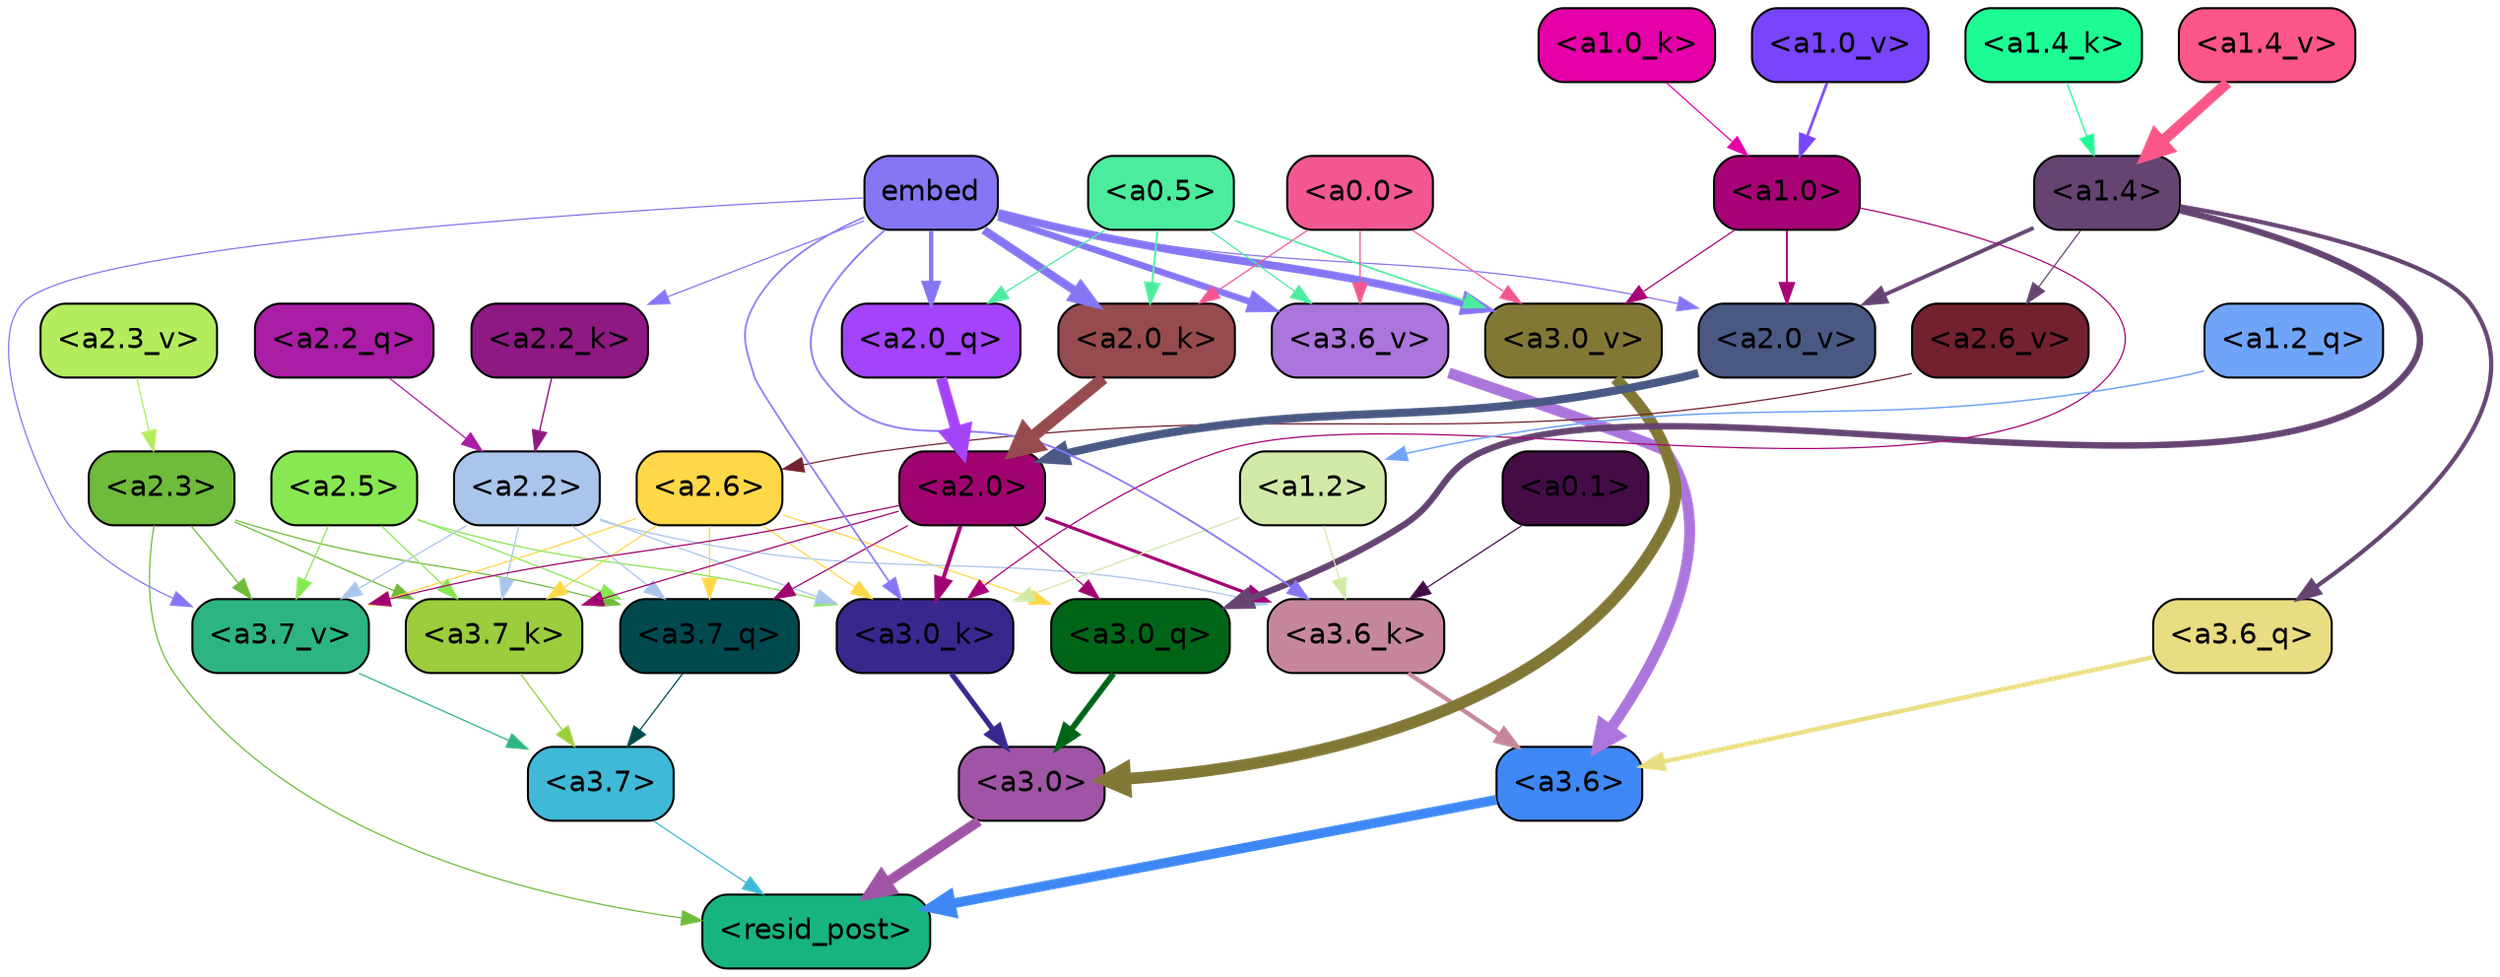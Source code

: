 strict digraph "" {
	graph [bgcolor=transparent,
		layout=dot,
		overlap=false,
		splines=true
	];
	"<a3.7>"	[color=black,
		fillcolor="#3fb9d7",
		fontname=Helvetica,
		shape=box,
		style="filled, rounded"];
	"<resid_post>"	[color=black,
		fillcolor="#17b481",
		fontname=Helvetica,
		shape=box,
		style="filled, rounded"];
	"<a3.7>" -> "<resid_post>"	[color="#3fb9d7",
		penwidth=0.6];
	"<a3.6>"	[color=black,
		fillcolor="#3e88f5",
		fontname=Helvetica,
		shape=box,
		style="filled, rounded"];
	"<a3.6>" -> "<resid_post>"	[color="#3e88f5",
		penwidth=4.751592040061951];
	"<a3.0>"	[color=black,
		fillcolor="#a054a5",
		fontname=Helvetica,
		shape=box,
		style="filled, rounded"];
	"<a3.0>" -> "<resid_post>"	[color="#a054a5",
		penwidth=4.904066681861877];
	"<a2.3>"	[color=black,
		fillcolor="#6fbb3b",
		fontname=Helvetica,
		shape=box,
		style="filled, rounded"];
	"<a2.3>" -> "<resid_post>"	[color="#6fbb3b",
		penwidth=0.6];
	"<a3.7_q>"	[color=black,
		fillcolor="#004a4d",
		fontname=Helvetica,
		shape=box,
		style="filled, rounded"];
	"<a2.3>" -> "<a3.7_q>"	[color="#6fbb3b",
		penwidth=0.6];
	"<a3.7_k>"	[color=black,
		fillcolor="#9bcd3d",
		fontname=Helvetica,
		shape=box,
		style="filled, rounded"];
	"<a2.3>" -> "<a3.7_k>"	[color="#6fbb3b",
		penwidth=0.6069068089127541];
	"<a3.7_v>"	[color=black,
		fillcolor="#2db581",
		fontname=Helvetica,
		shape=box,
		style="filled, rounded"];
	"<a2.3>" -> "<a3.7_v>"	[color="#6fbb3b",
		penwidth=0.6];
	"<a3.7_q>" -> "<a3.7>"	[color="#004a4d",
		penwidth=0.6];
	"<a3.6_q>"	[color=black,
		fillcolor="#e8dd81",
		fontname=Helvetica,
		shape=box,
		style="filled, rounded"];
	"<a3.6_q>" -> "<a3.6>"	[color="#e8dd81",
		penwidth=2.160832464694977];
	"<a3.0_q>"	[color=black,
		fillcolor="#016518",
		fontname=Helvetica,
		shape=box,
		style="filled, rounded"];
	"<a3.0_q>" -> "<a3.0>"	[color="#016518",
		penwidth=2.870753765106201];
	"<a3.7_k>" -> "<a3.7>"	[color="#9bcd3d",
		penwidth=0.6];
	"<a3.6_k>"	[color=black,
		fillcolor="#c7879a",
		fontname=Helvetica,
		shape=box,
		style="filled, rounded"];
	"<a3.6_k>" -> "<a3.6>"	[color="#c7879a",
		penwidth=2.13908451795578];
	"<a3.0_k>"	[color=black,
		fillcolor="#38288e",
		fontname=Helvetica,
		shape=box,
		style="filled, rounded"];
	"<a3.0_k>" -> "<a3.0>"	[color="#38288e",
		penwidth=2.520303964614868];
	"<a3.7_v>" -> "<a3.7>"	[color="#2db581",
		penwidth=0.6];
	"<a3.6_v>"	[color=black,
		fillcolor="#ab75dc",
		fontname=Helvetica,
		shape=box,
		style="filled, rounded"];
	"<a3.6_v>" -> "<a3.6>"	[color="#ab75dc",
		penwidth=5.297133803367615];
	"<a3.0_v>"	[color=black,
		fillcolor="#817836",
		fontname=Helvetica,
		shape=box,
		style="filled, rounded"];
	"<a3.0_v>" -> "<a3.0>"	[color="#817836",
		penwidth=5.680712580680847];
	"<a2.6>"	[color=black,
		fillcolor="#ffd747",
		fontname=Helvetica,
		shape=box,
		style="filled, rounded"];
	"<a2.6>" -> "<a3.7_q>"	[color="#ffd747",
		penwidth=0.6];
	"<a2.6>" -> "<a3.0_q>"	[color="#ffd747",
		penwidth=0.6];
	"<a2.6>" -> "<a3.7_k>"	[color="#ffd747",
		penwidth=0.6];
	"<a2.6>" -> "<a3.0_k>"	[color="#ffd747",
		penwidth=0.6];
	"<a2.6>" -> "<a3.7_v>"	[color="#ffd747",
		penwidth=0.6];
	"<a2.5>"	[color=black,
		fillcolor="#88e852",
		fontname=Helvetica,
		shape=box,
		style="filled, rounded"];
	"<a2.5>" -> "<a3.7_q>"	[color="#88e852",
		penwidth=0.6];
	"<a2.5>" -> "<a3.7_k>"	[color="#88e852",
		penwidth=0.6];
	"<a2.5>" -> "<a3.0_k>"	[color="#88e852",
		penwidth=0.6];
	"<a2.5>" -> "<a3.7_v>"	[color="#88e852",
		penwidth=0.6];
	"<a2.2>"	[color=black,
		fillcolor="#a9c5eb",
		fontname=Helvetica,
		shape=box,
		style="filled, rounded"];
	"<a2.2>" -> "<a3.7_q>"	[color="#a9c5eb",
		penwidth=0.6];
	"<a2.2>" -> "<a3.7_k>"	[color="#a9c5eb",
		penwidth=0.6];
	"<a2.2>" -> "<a3.6_k>"	[color="#a9c5eb",
		penwidth=0.6];
	"<a2.2>" -> "<a3.0_k>"	[color="#a9c5eb",
		penwidth=0.6];
	"<a2.2>" -> "<a3.7_v>"	[color="#a9c5eb",
		penwidth=0.6];
	"<a2.0>"	[color=black,
		fillcolor="#a00370",
		fontname=Helvetica,
		shape=box,
		style="filled, rounded"];
	"<a2.0>" -> "<a3.7_q>"	[color="#a00370",
		penwidth=0.6];
	"<a2.0>" -> "<a3.0_q>"	[color="#a00370",
		penwidth=0.6];
	"<a2.0>" -> "<a3.7_k>"	[color="#a00370",
		penwidth=0.6];
	"<a2.0>" -> "<a3.6_k>"	[color="#a00370",
		penwidth=1.564806342124939];
	"<a2.0>" -> "<a3.0_k>"	[color="#a00370",
		penwidth=1.9353990852832794];
	"<a2.0>" -> "<a3.7_v>"	[color="#a00370",
		penwidth=0.6];
	"<a1.4>"	[color=black,
		fillcolor="#664472",
		fontname=Helvetica,
		shape=box,
		style="filled, rounded"];
	"<a1.4>" -> "<a3.6_q>"	[color="#664472",
		penwidth=2.0727532356977463];
	"<a1.4>" -> "<a3.0_q>"	[color="#664472",
		penwidth=3.1279823780059814];
	"<a2.6_v>"	[color=black,
		fillcolor="#73212e",
		fontname=Helvetica,
		shape=box,
		style="filled, rounded"];
	"<a1.4>" -> "<a2.6_v>"	[color="#664472",
		penwidth=0.6];
	"<a2.0_v>"	[color=black,
		fillcolor="#4a5983",
		fontname=Helvetica,
		shape=box,
		style="filled, rounded"];
	"<a1.4>" -> "<a2.0_v>"	[color="#664472",
		penwidth=1.9170897603034973];
	"<a1.2>"	[color=black,
		fillcolor="#d1e9a6",
		fontname=Helvetica,
		shape=box,
		style="filled, rounded"];
	"<a1.2>" -> "<a3.6_k>"	[color="#d1e9a6",
		penwidth=0.6];
	"<a1.2>" -> "<a3.0_k>"	[color="#d1e9a6",
		penwidth=0.6];
	"<a0.1>"	[color=black,
		fillcolor="#440c46",
		fontname=Helvetica,
		shape=box,
		style="filled, rounded"];
	"<a0.1>" -> "<a3.6_k>"	[color="#440c46",
		penwidth=0.6];
	embed	[color=black,
		fillcolor="#8576f3",
		fontname=Helvetica,
		shape=box,
		style="filled, rounded"];
	embed -> "<a3.6_k>"	[color="#8576f3",
		penwidth=0.8915999233722687];
	embed -> "<a3.0_k>"	[color="#8576f3",
		penwidth=0.832088902592659];
	embed -> "<a3.7_v>"	[color="#8576f3",
		penwidth=0.6];
	embed -> "<a3.6_v>"	[color="#8576f3",
		penwidth=3.1840110421180725];
	embed -> "<a3.0_v>"	[color="#8576f3",
		penwidth=3.8132747188210487];
	"<a2.0_q>"	[color=black,
		fillcolor="#a343fa",
		fontname=Helvetica,
		shape=box,
		style="filled, rounded"];
	embed -> "<a2.0_q>"	[color="#8576f3",
		penwidth=2.084651827812195];
	"<a2.2_k>"	[color=black,
		fillcolor="#8e1983",
		fontname=Helvetica,
		shape=box,
		style="filled, rounded"];
	embed -> "<a2.2_k>"	[color="#8576f3",
		penwidth=0.6];
	"<a2.0_k>"	[color=black,
		fillcolor="#964b4e",
		fontname=Helvetica,
		shape=box,
		style="filled, rounded"];
	embed -> "<a2.0_k>"	[color="#8576f3",
		penwidth=4.084526404738426];
	embed -> "<a2.0_v>"	[color="#8576f3",
		penwidth=0.6];
	"<a1.0>"	[color=black,
		fillcolor="#a70376",
		fontname=Helvetica,
		shape=box,
		style="filled, rounded"];
	"<a1.0>" -> "<a3.0_k>"	[color="#a70376",
		penwidth=0.6];
	"<a1.0>" -> "<a3.0_v>"	[color="#a70376",
		penwidth=0.6];
	"<a1.0>" -> "<a2.0_v>"	[color="#a70376",
		penwidth=0.9450988052412868];
	"<a0.5>"	[color=black,
		fillcolor="#4bec9e",
		fontname=Helvetica,
		shape=box,
		style="filled, rounded"];
	"<a0.5>" -> "<a3.6_v>"	[color="#4bec9e",
		penwidth=0.6];
	"<a0.5>" -> "<a3.0_v>"	[color="#4bec9e",
		penwidth=0.8331108838319778];
	"<a0.5>" -> "<a2.0_q>"	[color="#4bec9e",
		penwidth=0.6];
	"<a0.5>" -> "<a2.0_k>"	[color="#4bec9e",
		penwidth=0.9412797391414642];
	"<a0.0>"	[color=black,
		fillcolor="#f35792",
		fontname=Helvetica,
		shape=box,
		style="filled, rounded"];
	"<a0.0>" -> "<a3.6_v>"	[color="#f35792",
		penwidth=0.6];
	"<a0.0>" -> "<a3.0_v>"	[color="#f35792",
		penwidth=0.6];
	"<a0.0>" -> "<a2.0_k>"	[color="#f35792",
		penwidth=0.6];
	"<a2.2_q>"	[color=black,
		fillcolor="#aa1da5",
		fontname=Helvetica,
		shape=box,
		style="filled, rounded"];
	"<a2.2_q>" -> "<a2.2>"	[color="#aa1da5",
		penwidth=0.6];
	"<a2.0_q>" -> "<a2.0>"	[color="#a343fa",
		penwidth=5.29856276512146];
	"<a2.2_k>" -> "<a2.2>"	[color="#8e1983",
		penwidth=0.6722683310508728];
	"<a2.0_k>" -> "<a2.0>"	[color="#964b4e",
		penwidth=5.859246134757996];
	"<a2.6_v>" -> "<a2.6>"	[color="#73212e",
		penwidth=0.6];
	"<a2.3_v>"	[color=black,
		fillcolor="#b3ec5c",
		fontname=Helvetica,
		shape=box,
		style="filled, rounded"];
	"<a2.3_v>" -> "<a2.3>"	[color="#b3ec5c",
		penwidth=0.6];
	"<a2.0_v>" -> "<a2.0>"	[color="#4a5983",
		penwidth=3.9621697664260864];
	"<a1.2_q>"	[color=black,
		fillcolor="#70a4f8",
		fontname=Helvetica,
		shape=box,
		style="filled, rounded"];
	"<a1.2_q>" -> "<a1.2>"	[color="#70a4f8",
		penwidth=0.7185482024215162];
	"<a1.4_k>"	[color=black,
		fillcolor="#1dfb95",
		fontname=Helvetica,
		shape=box,
		style="filled, rounded"];
	"<a1.4_k>" -> "<a1.4>"	[color="#1dfb95",
		penwidth=0.6];
	"<a1.0_k>"	[color=black,
		fillcolor="#e500a7",
		fontname=Helvetica,
		shape=box,
		style="filled, rounded"];
	"<a1.0_k>" -> "<a1.0>"	[color="#e500a7",
		penwidth=0.6];
	"<a1.4_v>"	[color=black,
		fillcolor="#fc5688",
		fontname=Helvetica,
		shape=box,
		style="filled, rounded"];
	"<a1.4_v>" -> "<a1.4>"	[color="#fc5688",
		penwidth=5.280138969421387];
	"<a1.0_v>"	[color=black,
		fillcolor="#7844fc",
		fontname=Helvetica,
		shape=box,
		style="filled, rounded"];
	"<a1.0_v>" -> "<a1.0>"	[color="#7844fc",
		penwidth=1.318962275981903];
}
